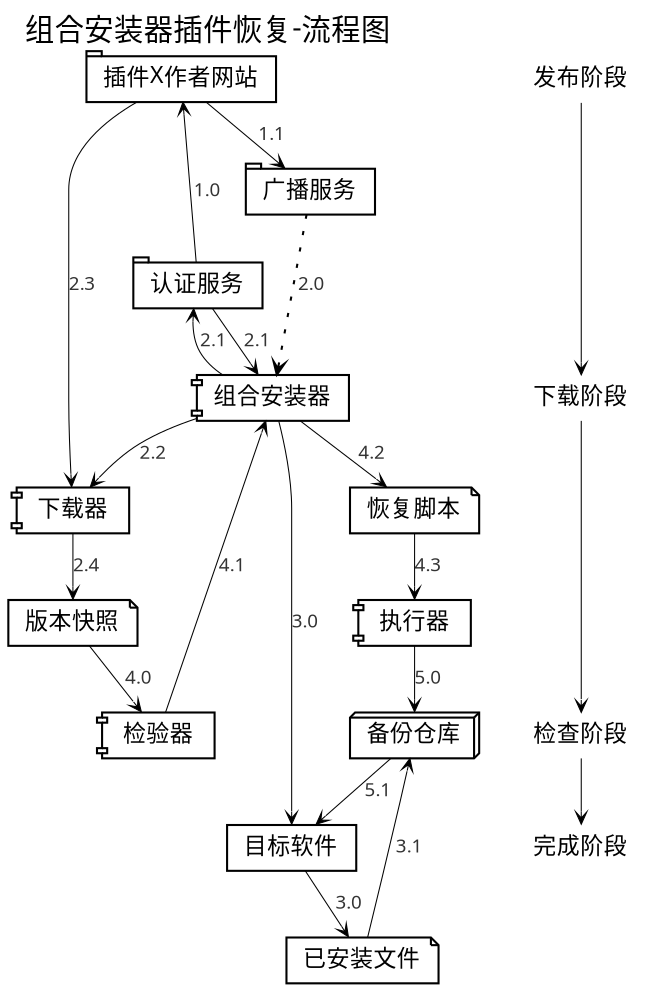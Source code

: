 ##在这里详述 SaJinshanReDeploy/MapIjinshanHg.
##在这里详述 GraphVizForMoin/DotLegend/BaseElements.
    /*生成命令:
$ dot -Tpng lb-installer-revert.dot -o lb-installer-revert.png -Tcmapx -o lb-crx-roles.map
    全局设定
    plaintext
{{{#!GraphViz dot
    */

digraph G4LBmultiResRevert {
    /*全局设定*/
    graph [label="组合安装器插件恢复-流程图"
        ,fontsize=14.0
        ,fontname="WenQuanYi Micro Hei"
        ,labeljust="l",labelloc="t",center=1
        ,ranksep=0.3,center=1,ratio=compress
        ,rankdir=TB
        ];

    node[fontsize=11.0,height=0.3
        ,fontname="WenQuanYi Micro Hei"
        ,shape=component 
        ];

    edge [fontsize=9.0,fontcolor="#333333"
        ,fontname="WenQuanYi Micro Hei"
        ,arrowsize=0.6,arrowhead=vee,arrowtail=none
        ,style="setlinewidth(0.5)"
        ];
/*
    src [label="源码",shape=ellipse,style="filled,dashed,setlinewidth(5)"
        ,color="#333333",fillcolor=dimgray
        ,URL="http://code.google.com/p/zoomquiet/source/browse/dot/obp/csdndr1-km.dot?repo=tangle"];
    /*图元声明
    start       [label="流程开始/结束",shape=point];
    end         [label="",shape=doublecircle,fillcolor=red];

    box         [label="实体/对象",shape=box];
    ellipse     [label="行动/节点",shape=ellipse];
    egg         [label="用户/人物",shape=egg];
    plaintext   [label="状态/属性",shape=plaintext,fillcolor=whitesmoke];
    diamond     [label="判别",shape=diamond];
    note        [label="注释",shape=note];
    tab         [label="目录/模块",shape=tab];
    db          [label="数据库",shape=box3d];
    component   [label="主机/组件",shape=component];
  ,style="rounded,dotted"];
*/

    srvX [label="插件X作者网站",shape=tab];
        upPacket [label="版本快照",shape=note];
    srvPUB [label="广播服务",shape=tab];
    srvAC [label="认证服务",shape=tab];

        srvAC->srvX [label="1.0"];
        {srvX}->srvPUB [label="1.1"];

    aim [label="目标软件",shape=box];
        usageFiles [label="已安装文件",shape=note];
    
    installer [label="组合安装器"];
        dlagent [label="下载器"];
        chker [label="检验器"];
        inScript [label="恢复脚本",shape=note];
        runner [label="执行器"];
        bkStore [label="备份仓库",shape=box3d];


    /*图例关系
    */

    srvPUB->installer [label="2.0",style="dotted"];
        installer->srvAC->installer [label="2.1"];
        installer->dlagent [label="2.2"];
        {srvX}->dlagent [label="2.3"];
        dlagent->upPacket [label="2.4"];

    installer->aim->usageFiles[label="3.0"];
        usageFiles->bkStore[label="3.1"];

    upPacket->chker[label="4.0"];
        chker->installer[label="4.1"];
        installer->inScript[label="4.2"];
        inScript->runner[label="4.3"];

    runner->bkStore [label="5.0"];
        bkStore->aim [label="5.1"];

    { rank=same; PUB    srvX; }
    { rank=same; DL     installer; }
    { rank=same; CHK    chker bkStore; }
    { rank=same; DONE   aim; }

    PUB[label="发布阶段",shape=plaintext];
    DL[label="下载阶段",shape=plaintext];
    CHK[label="检查阶段",shape=plaintext];
    DONE[label="完成阶段",shape=plaintext];
    PUB->DL->CHK->DONE;
    edge [style=invis];
        srvPUB->srvAC;

}

